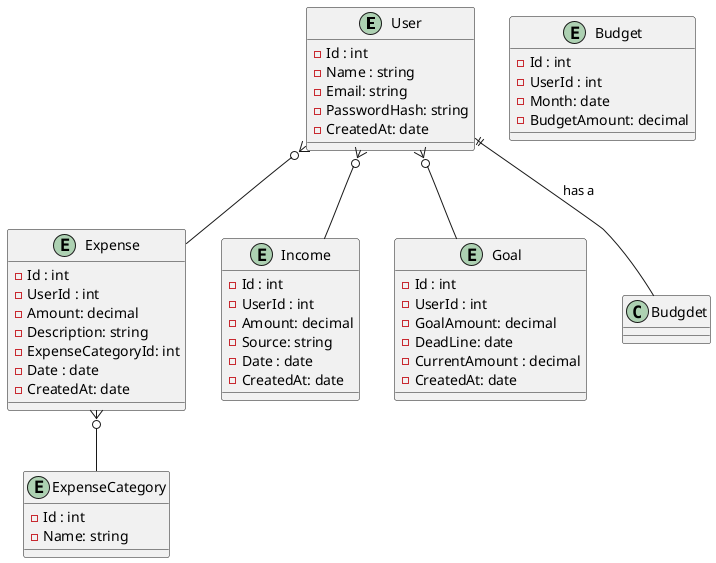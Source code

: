 @startuml title Data base design

    entity User {
    - Id : int
    - Name : string
    - Email: string
    - PasswordHash: string
    - CreatedAt: date
    }
  
    
    entity Expense {
    - Id : int
    - UserId : int
    - Amount: decimal
    - Description: string
    - ExpenseCategoryId: int
    - Date : date
    - CreatedAt: date
    }
    
    entity Income {
    - Id : int
    - UserId : int
    - Amount: decimal
    - Source: string
    - Date : date
    - CreatedAt: date
    }

    entity ExpenseCategory {
    - Id : int
    - Name: string
    }
    
    entity Budget {
    - Id : int
    - UserId : int
    - Month: date
    - BudgetAmount: decimal
    }
    
    entity Goal {
    - Id : int
    - UserId : int
    - GoalAmount: decimal
    - DeadLine: date
    - CurrentAmount : decimal
    - CreatedAt: date
    }
 
 
User }o-- Expense
User }o-- Income 
Expense }o-- ExpenseCategory 
User ||-- Budgdet : has a
User }o-- Goal 


@enduml
